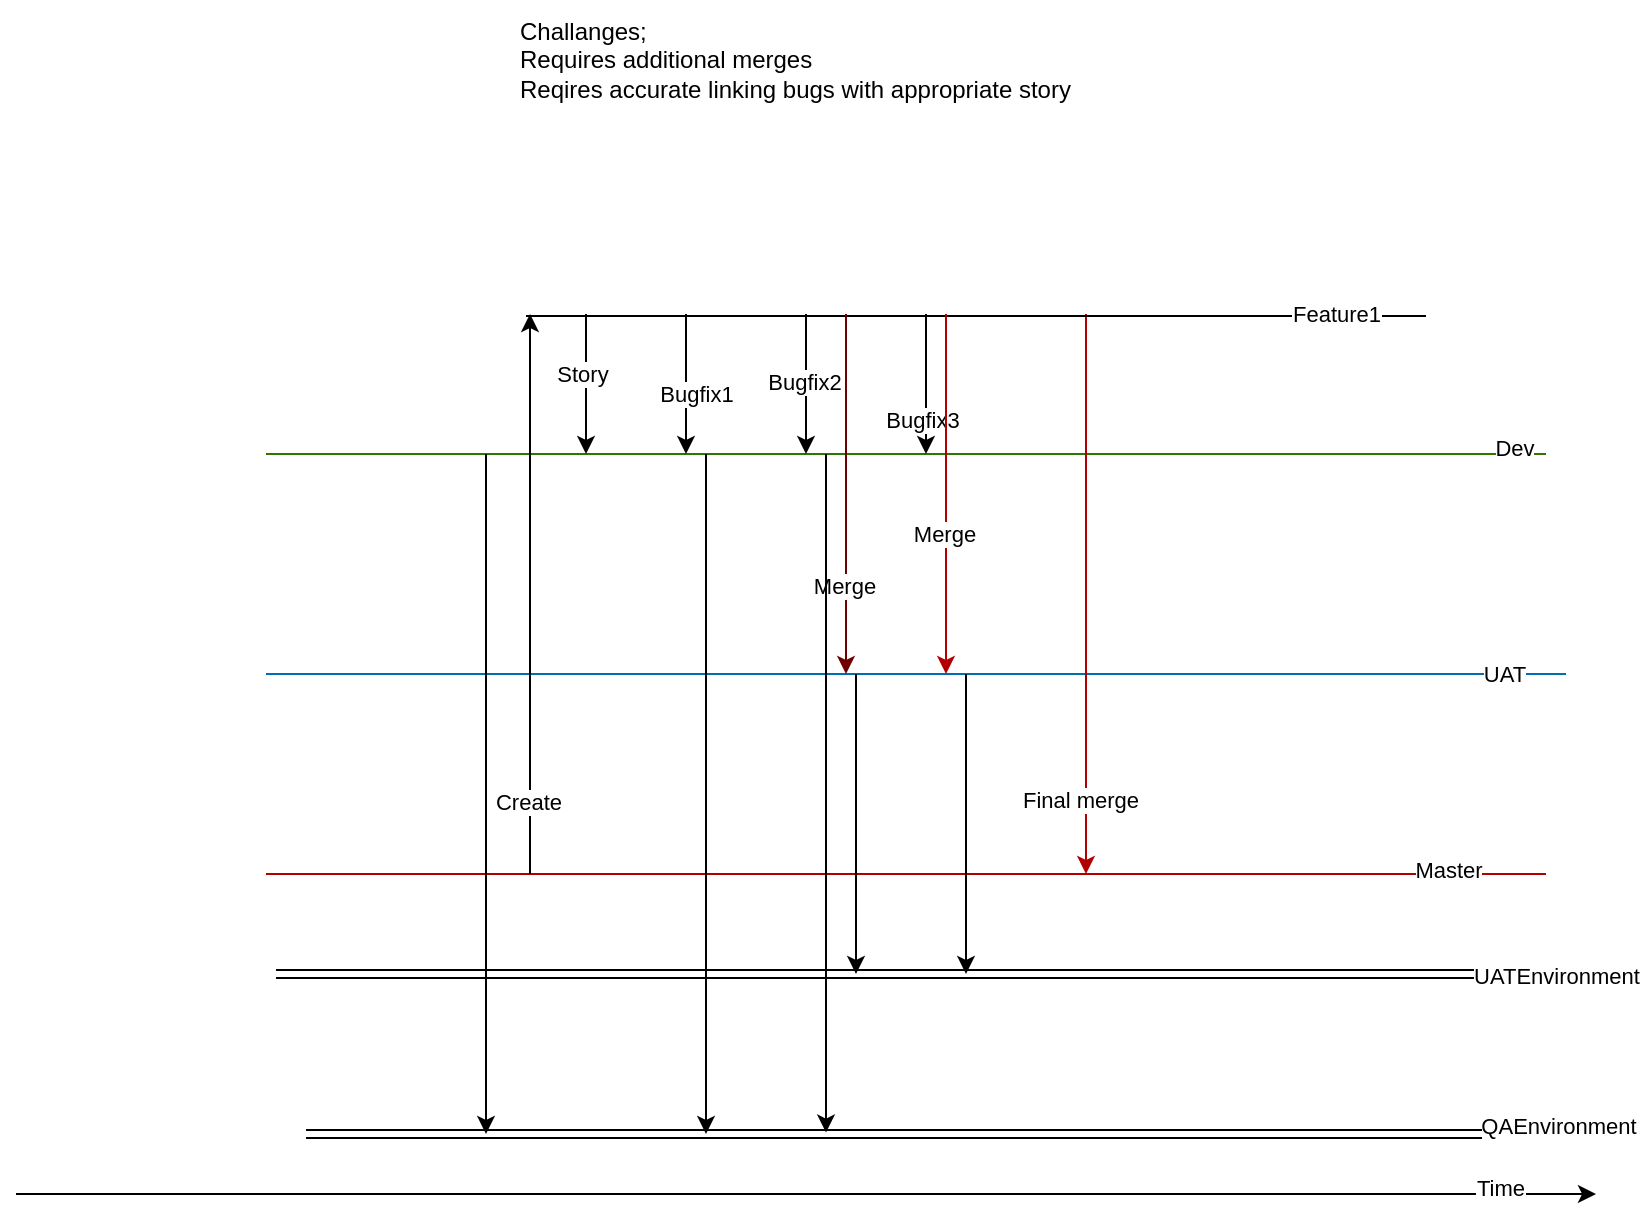 <mxfile version="28.0.7">
  <diagram name="Page-1" id="lf-cruuFBXOcDi_f2mNx">
    <mxGraphModel dx="2316" dy="727" grid="1" gridSize="10" guides="1" tooltips="1" connect="1" arrows="1" fold="1" page="1" pageScale="1" pageWidth="1100" pageHeight="850" math="0" shadow="0">
      <root>
        <mxCell id="0" />
        <mxCell id="1" parent="0" />
        <mxCell id="oDULbP2nB6lb4kxzuLzo-1" value="" style="endArrow=none;html=1;rounded=0;fillColor=#60a917;strokeColor=#2D7600;" parent="1" edge="1">
          <mxGeometry width="50" height="50" relative="1" as="geometry">
            <mxPoint x="-825" y="230" as="sourcePoint" />
            <mxPoint x="-185" y="230" as="targetPoint" />
          </mxGeometry>
        </mxCell>
        <mxCell id="oDULbP2nB6lb4kxzuLzo-2" value="Dev" style="edgeLabel;html=1;align=center;verticalAlign=middle;resizable=0;points=[];" parent="oDULbP2nB6lb4kxzuLzo-1" vertex="1" connectable="0">
          <mxGeometry x="0.949" y="3" relative="1" as="geometry">
            <mxPoint as="offset" />
          </mxGeometry>
        </mxCell>
        <mxCell id="oDULbP2nB6lb4kxzuLzo-3" value="" style="endArrow=none;html=1;rounded=0;fillColor=#1ba1e2;strokeColor=#006EAF;" parent="1" edge="1">
          <mxGeometry width="50" height="50" relative="1" as="geometry">
            <mxPoint x="-825" y="340" as="sourcePoint" />
            <mxPoint x="-175" y="340" as="targetPoint" />
          </mxGeometry>
        </mxCell>
        <mxCell id="oDULbP2nB6lb4kxzuLzo-4" value="UAT" style="edgeLabel;html=1;align=center;verticalAlign=middle;resizable=0;points=[];" parent="oDULbP2nB6lb4kxzuLzo-3" vertex="1" connectable="0">
          <mxGeometry x="0.903" relative="1" as="geometry">
            <mxPoint as="offset" />
          </mxGeometry>
        </mxCell>
        <mxCell id="oDULbP2nB6lb4kxzuLzo-5" value="" style="endArrow=none;html=1;rounded=0;fillColor=#e51400;strokeColor=#B20000;" parent="1" edge="1">
          <mxGeometry width="50" height="50" relative="1" as="geometry">
            <mxPoint x="-825" y="440" as="sourcePoint" />
            <mxPoint x="-185" y="440" as="targetPoint" />
          </mxGeometry>
        </mxCell>
        <mxCell id="oDULbP2nB6lb4kxzuLzo-6" value="Master" style="edgeLabel;html=1;align=center;verticalAlign=middle;resizable=0;points=[];" parent="oDULbP2nB6lb4kxzuLzo-5" vertex="1" connectable="0">
          <mxGeometry x="0.847" y="2" relative="1" as="geometry">
            <mxPoint as="offset" />
          </mxGeometry>
        </mxCell>
        <mxCell id="oDULbP2nB6lb4kxzuLzo-7" style="edgeStyle=orthogonalEdgeStyle;rounded=0;orthogonalLoop=1;jettySize=auto;html=1;" parent="1" edge="1">
          <mxGeometry relative="1" as="geometry">
            <mxPoint x="-665" y="230" as="targetPoint" />
            <mxPoint x="-665" y="160" as="sourcePoint" />
          </mxGeometry>
        </mxCell>
        <mxCell id="oDULbP2nB6lb4kxzuLzo-8" value="Story" style="edgeLabel;html=1;align=center;verticalAlign=middle;resizable=0;points=[];" parent="oDULbP2nB6lb4kxzuLzo-7" vertex="1" connectable="0">
          <mxGeometry x="0.833" y="-2" relative="1" as="geometry">
            <mxPoint y="-34" as="offset" />
          </mxGeometry>
        </mxCell>
        <mxCell id="oDULbP2nB6lb4kxzuLzo-9" style="edgeStyle=orthogonalEdgeStyle;rounded=0;orthogonalLoop=1;jettySize=auto;html=1;fillColor=#e51400;strokeColor=#B20000;" parent="1" edge="1">
          <mxGeometry relative="1" as="geometry">
            <mxPoint x="-415" y="440" as="targetPoint" />
            <mxPoint x="-415" y="160" as="sourcePoint" />
            <Array as="points">
              <mxPoint x="-415" y="160" />
            </Array>
          </mxGeometry>
        </mxCell>
        <mxCell id="oDULbP2nB6lb4kxzuLzo-10" value="Final merge" style="edgeLabel;html=1;align=center;verticalAlign=middle;resizable=0;points=[];" parent="oDULbP2nB6lb4kxzuLzo-9" vertex="1" connectable="0">
          <mxGeometry x="0.735" y="-3" relative="1" as="geometry">
            <mxPoint as="offset" />
          </mxGeometry>
        </mxCell>
        <mxCell id="oDULbP2nB6lb4kxzuLzo-11" style="edgeStyle=orthogonalEdgeStyle;rounded=0;orthogonalLoop=1;jettySize=auto;html=1;" parent="1" edge="1">
          <mxGeometry relative="1" as="geometry">
            <mxPoint x="-615" y="230" as="targetPoint" />
            <mxPoint x="-615" y="160" as="sourcePoint" />
          </mxGeometry>
        </mxCell>
        <mxCell id="oDULbP2nB6lb4kxzuLzo-12" value="Bugfix1" style="edgeLabel;html=1;align=center;verticalAlign=middle;resizable=0;points=[];" parent="oDULbP2nB6lb4kxzuLzo-11" vertex="1" connectable="0">
          <mxGeometry x="0.707" relative="1" as="geometry">
            <mxPoint x="5" y="-20" as="offset" />
          </mxGeometry>
        </mxCell>
        <mxCell id="oDULbP2nB6lb4kxzuLzo-13" style="edgeStyle=orthogonalEdgeStyle;rounded=0;orthogonalLoop=1;jettySize=auto;html=1;" parent="1" edge="1">
          <mxGeometry relative="1" as="geometry">
            <mxPoint x="-495" y="230" as="targetPoint" />
            <mxPoint x="-495" y="160" as="sourcePoint" />
          </mxGeometry>
        </mxCell>
        <mxCell id="oDULbP2nB6lb4kxzuLzo-14" value="Bugfix3" style="edgeLabel;html=1;align=center;verticalAlign=middle;resizable=0;points=[];" parent="oDULbP2nB6lb4kxzuLzo-13" vertex="1" connectable="0">
          <mxGeometry x="0.501" y="-2" relative="1" as="geometry">
            <mxPoint as="offset" />
          </mxGeometry>
        </mxCell>
        <mxCell id="oDULbP2nB6lb4kxzuLzo-21" value="" style="endArrow=classic;html=1;rounded=0;" parent="1" edge="1">
          <mxGeometry width="50" height="50" relative="1" as="geometry">
            <mxPoint x="-950" y="600" as="sourcePoint" />
            <mxPoint x="-160" y="600" as="targetPoint" />
          </mxGeometry>
        </mxCell>
        <mxCell id="oDULbP2nB6lb4kxzuLzo-22" value="Time" style="edgeLabel;html=1;align=center;verticalAlign=middle;resizable=0;points=[];" parent="oDULbP2nB6lb4kxzuLzo-21" vertex="1" connectable="0">
          <mxGeometry x="0.877" y="3" relative="1" as="geometry">
            <mxPoint as="offset" />
          </mxGeometry>
        </mxCell>
        <mxCell id="oDULbP2nB6lb4kxzuLzo-27" value="" style="endArrow=none;html=1;rounded=0;" parent="1" edge="1">
          <mxGeometry width="50" height="50" relative="1" as="geometry">
            <mxPoint x="-695" y="161" as="sourcePoint" />
            <mxPoint x="-245" y="161" as="targetPoint" />
          </mxGeometry>
        </mxCell>
        <mxCell id="oDULbP2nB6lb4kxzuLzo-28" value="Feature1" style="edgeLabel;html=1;align=center;verticalAlign=middle;resizable=0;points=[];" parent="oDULbP2nB6lb4kxzuLzo-27" vertex="1" connectable="0">
          <mxGeometry x="0.656" y="1" relative="1" as="geometry">
            <mxPoint x="32" as="offset" />
          </mxGeometry>
        </mxCell>
        <mxCell id="oDULbP2nB6lb4kxzuLzo-29" value="" style="endArrow=classic;html=1;rounded=0;" parent="1" edge="1">
          <mxGeometry width="50" height="50" relative="1" as="geometry">
            <mxPoint x="-693" y="440" as="sourcePoint" />
            <mxPoint x="-693" y="160" as="targetPoint" />
          </mxGeometry>
        </mxCell>
        <mxCell id="oDULbP2nB6lb4kxzuLzo-30" value="Create" style="edgeLabel;html=1;align=center;verticalAlign=middle;resizable=0;points=[];" parent="oDULbP2nB6lb4kxzuLzo-29" vertex="1" connectable="0">
          <mxGeometry x="-0.743" y="1" relative="1" as="geometry">
            <mxPoint as="offset" />
          </mxGeometry>
        </mxCell>
        <mxCell id="oDULbP2nB6lb4kxzuLzo-31" value="" style="endArrow=classic;html=1;rounded=0;" parent="1" edge="1">
          <mxGeometry width="50" height="50" relative="1" as="geometry">
            <mxPoint x="-555" y="160" as="sourcePoint" />
            <mxPoint x="-555" y="230" as="targetPoint" />
          </mxGeometry>
        </mxCell>
        <mxCell id="oDULbP2nB6lb4kxzuLzo-32" value="Bugfix2" style="edgeLabel;html=1;align=center;verticalAlign=middle;resizable=0;points=[];" parent="oDULbP2nB6lb4kxzuLzo-31" vertex="1" connectable="0">
          <mxGeometry x="-0.048" y="-1" relative="1" as="geometry">
            <mxPoint as="offset" />
          </mxGeometry>
        </mxCell>
        <mxCell id="oDULbP2nB6lb4kxzuLzo-33" value="" style="shape=link;html=1;rounded=0;" parent="1" edge="1">
          <mxGeometry width="100" relative="1" as="geometry">
            <mxPoint x="-805" y="570" as="sourcePoint" />
            <mxPoint x="-150" y="570" as="targetPoint" />
          </mxGeometry>
        </mxCell>
        <mxCell id="oDULbP2nB6lb4kxzuLzo-34" value="QAEnvironment" style="edgeLabel;html=1;align=center;verticalAlign=middle;resizable=0;points=[];" parent="oDULbP2nB6lb4kxzuLzo-33" vertex="1" connectable="0">
          <mxGeometry x="0.907" y="4" relative="1" as="geometry">
            <mxPoint x="1" as="offset" />
          </mxGeometry>
        </mxCell>
        <mxCell id="oDULbP2nB6lb4kxzuLzo-35" value="" style="endArrow=classic;html=1;rounded=0;" parent="1" edge="1">
          <mxGeometry width="50" height="50" relative="1" as="geometry">
            <mxPoint x="-715" y="230" as="sourcePoint" />
            <mxPoint x="-715" y="570" as="targetPoint" />
          </mxGeometry>
        </mxCell>
        <mxCell id="oDULbP2nB6lb4kxzuLzo-36" value="" style="endArrow=classic;html=1;rounded=0;" parent="1" edge="1">
          <mxGeometry width="50" height="50" relative="1" as="geometry">
            <mxPoint x="-605" y="230" as="sourcePoint" />
            <mxPoint x="-605" y="570" as="targetPoint" />
          </mxGeometry>
        </mxCell>
        <mxCell id="oDULbP2nB6lb4kxzuLzo-37" value="" style="shape=link;html=1;rounded=0;" parent="1" edge="1">
          <mxGeometry width="100" relative="1" as="geometry">
            <mxPoint x="-820" y="490" as="sourcePoint" />
            <mxPoint x="-150" y="490" as="targetPoint" />
          </mxGeometry>
        </mxCell>
        <mxCell id="oDULbP2nB6lb4kxzuLzo-38" value="UATEnvironment" style="edgeLabel;html=1;align=center;verticalAlign=middle;resizable=0;points=[];" parent="oDULbP2nB6lb4kxzuLzo-37" vertex="1" connectable="0">
          <mxGeometry x="0.909" y="-1" relative="1" as="geometry">
            <mxPoint as="offset" />
          </mxGeometry>
        </mxCell>
        <mxCell id="oDULbP2nB6lb4kxzuLzo-39" value="" style="endArrow=classic;html=1;rounded=0;fillColor=#a20025;strokeColor=#6F0000;" parent="1" edge="1">
          <mxGeometry width="50" height="50" relative="1" as="geometry">
            <mxPoint x="-535" y="160" as="sourcePoint" />
            <mxPoint x="-535" y="340" as="targetPoint" />
          </mxGeometry>
        </mxCell>
        <mxCell id="oDULbP2nB6lb4kxzuLzo-40" value="Merge" style="edgeLabel;html=1;align=center;verticalAlign=middle;resizable=0;points=[];" parent="oDULbP2nB6lb4kxzuLzo-39" vertex="1" connectable="0">
          <mxGeometry x="0.512" y="-1" relative="1" as="geometry">
            <mxPoint as="offset" />
          </mxGeometry>
        </mxCell>
        <mxCell id="oDULbP2nB6lb4kxzuLzo-41" value="" style="endArrow=classic;html=1;rounded=0;" parent="1" edge="1">
          <mxGeometry width="50" height="50" relative="1" as="geometry">
            <mxPoint x="-530" y="340" as="sourcePoint" />
            <mxPoint x="-530" y="490" as="targetPoint" />
          </mxGeometry>
        </mxCell>
        <mxCell id="oDULbP2nB6lb4kxzuLzo-42" value="" style="endArrow=classic;html=1;rounded=0;fillColor=#e51400;strokeColor=#B20000;" parent="1" edge="1">
          <mxGeometry width="50" height="50" relative="1" as="geometry">
            <mxPoint x="-485" y="160" as="sourcePoint" />
            <mxPoint x="-485" y="340" as="targetPoint" />
          </mxGeometry>
        </mxCell>
        <mxCell id="oDULbP2nB6lb4kxzuLzo-43" value="Merge" style="edgeLabel;html=1;align=center;verticalAlign=middle;resizable=0;points=[];" parent="oDULbP2nB6lb4kxzuLzo-42" vertex="1" connectable="0">
          <mxGeometry x="0.214" y="-1" relative="1" as="geometry">
            <mxPoint as="offset" />
          </mxGeometry>
        </mxCell>
        <mxCell id="oDULbP2nB6lb4kxzuLzo-44" value="" style="endArrow=classic;html=1;rounded=0;" parent="1" edge="1">
          <mxGeometry width="50" height="50" relative="1" as="geometry">
            <mxPoint x="-475" y="340" as="sourcePoint" />
            <mxPoint x="-475" y="490" as="targetPoint" />
          </mxGeometry>
        </mxCell>
        <mxCell id="oDULbP2nB6lb4kxzuLzo-47" value="" style="endArrow=classic;html=1;rounded=0;" parent="1" edge="1">
          <mxGeometry width="50" height="50" relative="1" as="geometry">
            <mxPoint x="-545" y="230" as="sourcePoint" />
            <mxPoint x="-545" y="569.286" as="targetPoint" />
          </mxGeometry>
        </mxCell>
        <mxCell id="sQZKz0KogJ9CH41emQ-3-2" value="Challanges;&lt;div&gt;Requires additional merges&lt;/div&gt;&lt;div style=&quot;&quot;&gt;Reqires accurate linking bugs with appropriate story&lt;/div&gt;" style="text;html=1;align=left;verticalAlign=middle;resizable=0;points=[];autosize=1;strokeColor=none;fillColor=none;" vertex="1" parent="1">
          <mxGeometry x="-700" y="3" width="300" height="60" as="geometry" />
        </mxCell>
      </root>
    </mxGraphModel>
  </diagram>
</mxfile>
